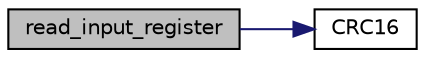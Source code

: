 digraph "read_input_register"
{
 // LATEX_PDF_SIZE
  edge [fontname="Helvetica",fontsize="10",labelfontname="Helvetica",labelfontsize="10"];
  node [fontname="Helvetica",fontsize="10",shape=record];
  rankdir="LR";
  Node1 [label="read_input_register",height=0.2,width=0.4,color="black", fillcolor="grey75", style="filled", fontcolor="black",tooltip="Function to read a series of input register in a external slave."];
  Node1 -> Node2 [color="midnightblue",fontsize="10",style="solid",fontname="Helvetica"];
  Node2 [label="CRC16",height=0.2,width=0.4,color="black", fillcolor="white", style="filled",URL="$CRC_8h.html#ac59c3d88a3b81326bfa15e22b51ddcb6",tooltip=" "];
}
